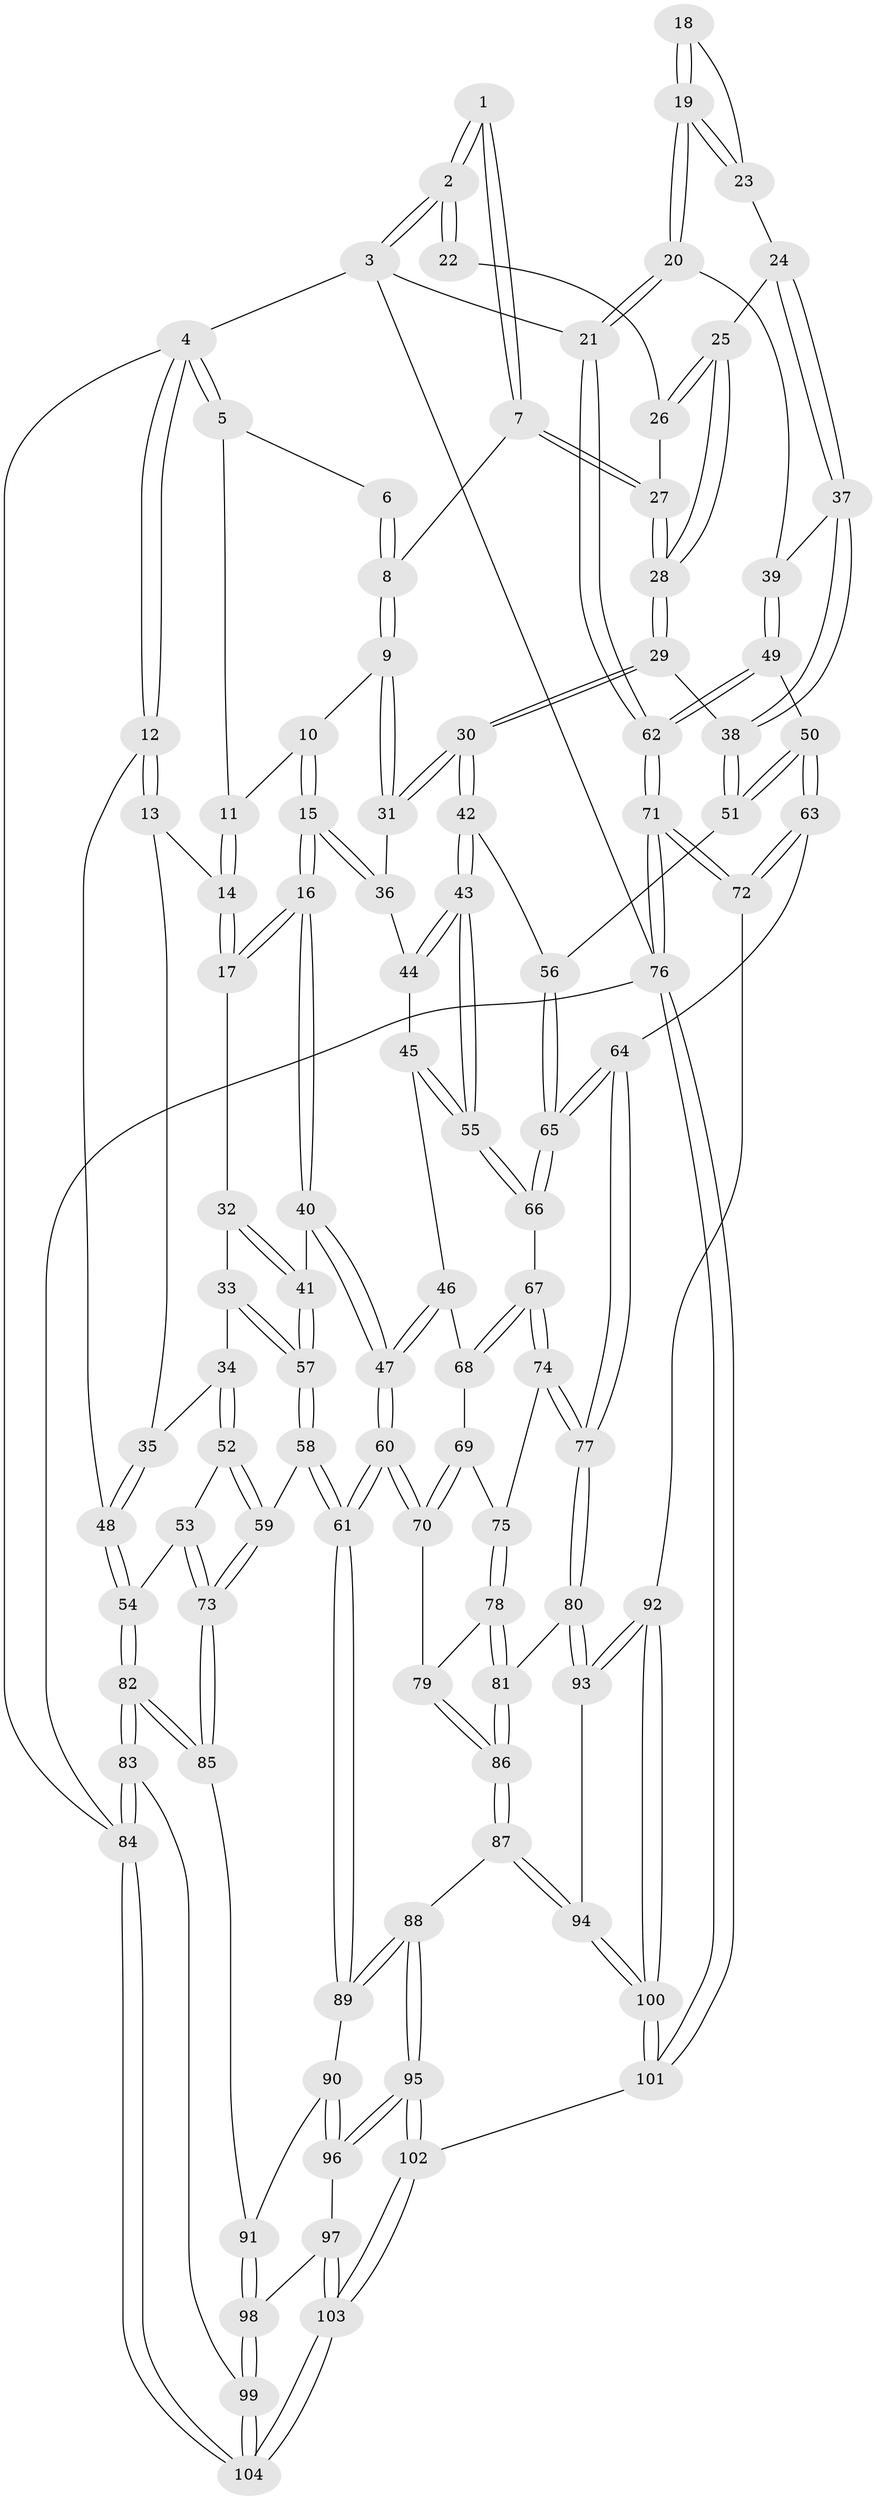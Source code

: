 // Generated by graph-tools (version 1.1) at 2025/17/03/09/25 04:17:14]
// undirected, 104 vertices, 257 edges
graph export_dot {
graph [start="1"]
  node [color=gray90,style=filled];
  1 [pos="+0.5453275408729488+0"];
  2 [pos="+1+0"];
  3 [pos="+1+0"];
  4 [pos="+0+0"];
  5 [pos="+0.41268220064895156+0"];
  6 [pos="+0.5224262495590052+0"];
  7 [pos="+0.7299796215708289+0.1605582293460695"];
  8 [pos="+0.6180747380348509+0.18144514479724763"];
  9 [pos="+0.566880026115338+0.2192498678473193"];
  10 [pos="+0.5223024063047219+0.17096128394102594"];
  11 [pos="+0.4073579548452831+0"];
  12 [pos="+0+0"];
  13 [pos="+0.15245012424923615+0.1565461858242163"];
  14 [pos="+0.2928573906668679+0.10040656549231994"];
  15 [pos="+0.4005966862480989+0.2906500655631295"];
  16 [pos="+0.3984723207083008+0.2906088696902015"];
  17 [pos="+0.3346504236258325+0.23110659588412258"];
  18 [pos="+0.8580956832556248+0.1715751422018039"];
  19 [pos="+0.981280937969365+0.22062192149968815"];
  20 [pos="+1+0.23532364332868028"];
  21 [pos="+1+0.21120630893328335"];
  22 [pos="+0.8136516195159474+0.145310312893438"];
  23 [pos="+0.8956377390330064+0.24085308795280236"];
  24 [pos="+0.8582813624271763+0.26364789376616204"];
  25 [pos="+0.855391458119251+0.2623157400784915"];
  26 [pos="+0.8111899249187744+0.14701171987699296"];
  27 [pos="+0.737768448884952+0.16650531043044217"];
  28 [pos="+0.712919975706796+0.3250364113560987"];
  29 [pos="+0.711790548948813+0.32767419079416565"];
  30 [pos="+0.6728120711854121+0.36685489954300654"];
  31 [pos="+0.5678307296742184+0.22831245388023733"];
  32 [pos="+0.2618737322609648+0.31704781048399755"];
  33 [pos="+0.18189242625592972+0.3647911697455722"];
  34 [pos="+0.15305608394272877+0.35030432175703596"];
  35 [pos="+0.0966877334300653+0.2820150553093554"];
  36 [pos="+0.46135548905234036+0.30680766041522"];
  37 [pos="+0.9031775139293075+0.34102844154283046"];
  38 [pos="+0.8836763608982486+0.3614270227173619"];
  39 [pos="+1+0.30650929079699424"];
  40 [pos="+0.3757707594775612+0.402661029157957"];
  41 [pos="+0.32861235505331526+0.42309128110036737"];
  42 [pos="+0.6699869075013165+0.3747280008741414"];
  43 [pos="+0.6656020175523488+0.3799894690979401"];
  44 [pos="+0.4632613325619625+0.3086474560307239"];
  45 [pos="+0.4937939630051799+0.4040093702307237"];
  46 [pos="+0.45243457585929503+0.4576516095498789"];
  47 [pos="+0.4406834799459382+0.4624230622185385"];
  48 [pos="+0+0.34878433464542774"];
  49 [pos="+0.9361512712744847+0.46158114828979496"];
  50 [pos="+0.8954853460943616+0.4588989932535602"];
  51 [pos="+0.8795398307271997+0.44071939810895217"];
  52 [pos="+0.06423890431283572+0.46679537211157346"];
  53 [pos="+0.04695873993041335+0.46821999861306624"];
  54 [pos="+0+0.3684062218215366"];
  55 [pos="+0.6615774638931914+0.38831391408152116"];
  56 [pos="+0.8090676060329886+0.45083345195619184"];
  57 [pos="+0.24238780900549922+0.49635886211458513"];
  58 [pos="+0.23694786339445711+0.5305073241651082"];
  59 [pos="+0.18913009406561182+0.5375562264647324"];
  60 [pos="+0.42153912789662445+0.5640854453208775"];
  61 [pos="+0.3108020788070195+0.6245881988177625"];
  62 [pos="+1+0.5990836854895862"];
  63 [pos="+0.870053614921736+0.5820647906159208"];
  64 [pos="+0.8044684099543056+0.580301715604085"];
  65 [pos="+0.7948216405977008+0.5437705866042677"];
  66 [pos="+0.6555921298611763+0.4172520134789069"];
  67 [pos="+0.6359015410054912+0.46623518972426337"];
  68 [pos="+0.539938519075241+0.47981707542215607"];
  69 [pos="+0.5151849257325476+0.5240500822019326"];
  70 [pos="+0.43355993976696977+0.5676806504834349"];
  71 [pos="+1+0.7762571468975482"];
  72 [pos="+1+0.7667662089218"];
  73 [pos="+0.04484059053046522+0.6442402326627488"];
  74 [pos="+0.6359228076656579+0.47120969908533417"];
  75 [pos="+0.5666268166122131+0.5620190037671505"];
  76 [pos="+1+1"];
  77 [pos="+0.7142510913718846+0.6403819790104648"];
  78 [pos="+0.5534829446677908+0.590100712004877"];
  79 [pos="+0.46665310215926264+0.5857284964722882"];
  80 [pos="+0.7085184769064582+0.6561721484173477"];
  81 [pos="+0.5634215535983546+0.6081299047782999"];
  82 [pos="+0+0.7182453451345917"];
  83 [pos="+0+0.8424858553084822"];
  84 [pos="+0+1"];
  85 [pos="+0.012315654618547825+0.6878315157131814"];
  86 [pos="+0.523140182741265+0.7389204638792154"];
  87 [pos="+0.5231365344781851+0.7441350521183855"];
  88 [pos="+0.42237495283035187+0.7762424478037104"];
  89 [pos="+0.3088199411780363+0.6717755121568227"];
  90 [pos="+0.25220201857214963+0.7176423688929812"];
  91 [pos="+0.048288294086229915+0.7084111893950651"];
  92 [pos="+0.9912142864365612+0.7942121987949831"];
  93 [pos="+0.7054924652285782+0.7590588164860969"];
  94 [pos="+0.670933771910124+0.7921942207084596"];
  95 [pos="+0.3972341958882962+0.9645171356380821"];
  96 [pos="+0.2172217905315793+0.8495823973747898"];
  97 [pos="+0.2045008420227262+0.8558564813117275"];
  98 [pos="+0.13721647497769116+0.8804920152872764"];
  99 [pos="+0.12891960780976688+0.8931731056897048"];
  100 [pos="+0.6343838900434184+1"];
  101 [pos="+0.6337399815970837+1"];
  102 [pos="+0.4497627573954312+1"];
  103 [pos="+0.2799547081195585+1"];
  104 [pos="+0.09162927016695653+1"];
  1 -- 2;
  1 -- 2;
  1 -- 7;
  1 -- 7;
  2 -- 3;
  2 -- 3;
  2 -- 22;
  2 -- 22;
  3 -- 4;
  3 -- 21;
  3 -- 76;
  4 -- 5;
  4 -- 5;
  4 -- 12;
  4 -- 12;
  4 -- 84;
  5 -- 6;
  5 -- 11;
  6 -- 8;
  6 -- 8;
  7 -- 8;
  7 -- 27;
  7 -- 27;
  8 -- 9;
  8 -- 9;
  9 -- 10;
  9 -- 31;
  9 -- 31;
  10 -- 11;
  10 -- 15;
  10 -- 15;
  11 -- 14;
  11 -- 14;
  12 -- 13;
  12 -- 13;
  12 -- 48;
  13 -- 14;
  13 -- 35;
  14 -- 17;
  14 -- 17;
  15 -- 16;
  15 -- 16;
  15 -- 36;
  15 -- 36;
  16 -- 17;
  16 -- 17;
  16 -- 40;
  16 -- 40;
  17 -- 32;
  18 -- 19;
  18 -- 19;
  18 -- 23;
  19 -- 20;
  19 -- 20;
  19 -- 23;
  19 -- 23;
  20 -- 21;
  20 -- 21;
  20 -- 39;
  21 -- 62;
  21 -- 62;
  22 -- 26;
  23 -- 24;
  24 -- 25;
  24 -- 37;
  24 -- 37;
  25 -- 26;
  25 -- 26;
  25 -- 28;
  25 -- 28;
  26 -- 27;
  27 -- 28;
  27 -- 28;
  28 -- 29;
  28 -- 29;
  29 -- 30;
  29 -- 30;
  29 -- 38;
  30 -- 31;
  30 -- 31;
  30 -- 42;
  30 -- 42;
  31 -- 36;
  32 -- 33;
  32 -- 41;
  32 -- 41;
  33 -- 34;
  33 -- 57;
  33 -- 57;
  34 -- 35;
  34 -- 52;
  34 -- 52;
  35 -- 48;
  35 -- 48;
  36 -- 44;
  37 -- 38;
  37 -- 38;
  37 -- 39;
  38 -- 51;
  38 -- 51;
  39 -- 49;
  39 -- 49;
  40 -- 41;
  40 -- 47;
  40 -- 47;
  41 -- 57;
  41 -- 57;
  42 -- 43;
  42 -- 43;
  42 -- 56;
  43 -- 44;
  43 -- 44;
  43 -- 55;
  43 -- 55;
  44 -- 45;
  45 -- 46;
  45 -- 55;
  45 -- 55;
  46 -- 47;
  46 -- 47;
  46 -- 68;
  47 -- 60;
  47 -- 60;
  48 -- 54;
  48 -- 54;
  49 -- 50;
  49 -- 62;
  49 -- 62;
  50 -- 51;
  50 -- 51;
  50 -- 63;
  50 -- 63;
  51 -- 56;
  52 -- 53;
  52 -- 59;
  52 -- 59;
  53 -- 54;
  53 -- 73;
  53 -- 73;
  54 -- 82;
  54 -- 82;
  55 -- 66;
  55 -- 66;
  56 -- 65;
  56 -- 65;
  57 -- 58;
  57 -- 58;
  58 -- 59;
  58 -- 61;
  58 -- 61;
  59 -- 73;
  59 -- 73;
  60 -- 61;
  60 -- 61;
  60 -- 70;
  60 -- 70;
  61 -- 89;
  61 -- 89;
  62 -- 71;
  62 -- 71;
  63 -- 64;
  63 -- 72;
  63 -- 72;
  64 -- 65;
  64 -- 65;
  64 -- 77;
  64 -- 77;
  65 -- 66;
  65 -- 66;
  66 -- 67;
  67 -- 68;
  67 -- 68;
  67 -- 74;
  67 -- 74;
  68 -- 69;
  69 -- 70;
  69 -- 70;
  69 -- 75;
  70 -- 79;
  71 -- 72;
  71 -- 72;
  71 -- 76;
  71 -- 76;
  72 -- 92;
  73 -- 85;
  73 -- 85;
  74 -- 75;
  74 -- 77;
  74 -- 77;
  75 -- 78;
  75 -- 78;
  76 -- 101;
  76 -- 101;
  76 -- 84;
  77 -- 80;
  77 -- 80;
  78 -- 79;
  78 -- 81;
  78 -- 81;
  79 -- 86;
  79 -- 86;
  80 -- 81;
  80 -- 93;
  80 -- 93;
  81 -- 86;
  81 -- 86;
  82 -- 83;
  82 -- 83;
  82 -- 85;
  82 -- 85;
  83 -- 84;
  83 -- 84;
  83 -- 99;
  84 -- 104;
  84 -- 104;
  85 -- 91;
  86 -- 87;
  86 -- 87;
  87 -- 88;
  87 -- 94;
  87 -- 94;
  88 -- 89;
  88 -- 89;
  88 -- 95;
  88 -- 95;
  89 -- 90;
  90 -- 91;
  90 -- 96;
  90 -- 96;
  91 -- 98;
  91 -- 98;
  92 -- 93;
  92 -- 93;
  92 -- 100;
  92 -- 100;
  93 -- 94;
  94 -- 100;
  94 -- 100;
  95 -- 96;
  95 -- 96;
  95 -- 102;
  95 -- 102;
  96 -- 97;
  97 -- 98;
  97 -- 103;
  97 -- 103;
  98 -- 99;
  98 -- 99;
  99 -- 104;
  99 -- 104;
  100 -- 101;
  100 -- 101;
  101 -- 102;
  102 -- 103;
  102 -- 103;
  103 -- 104;
  103 -- 104;
}
